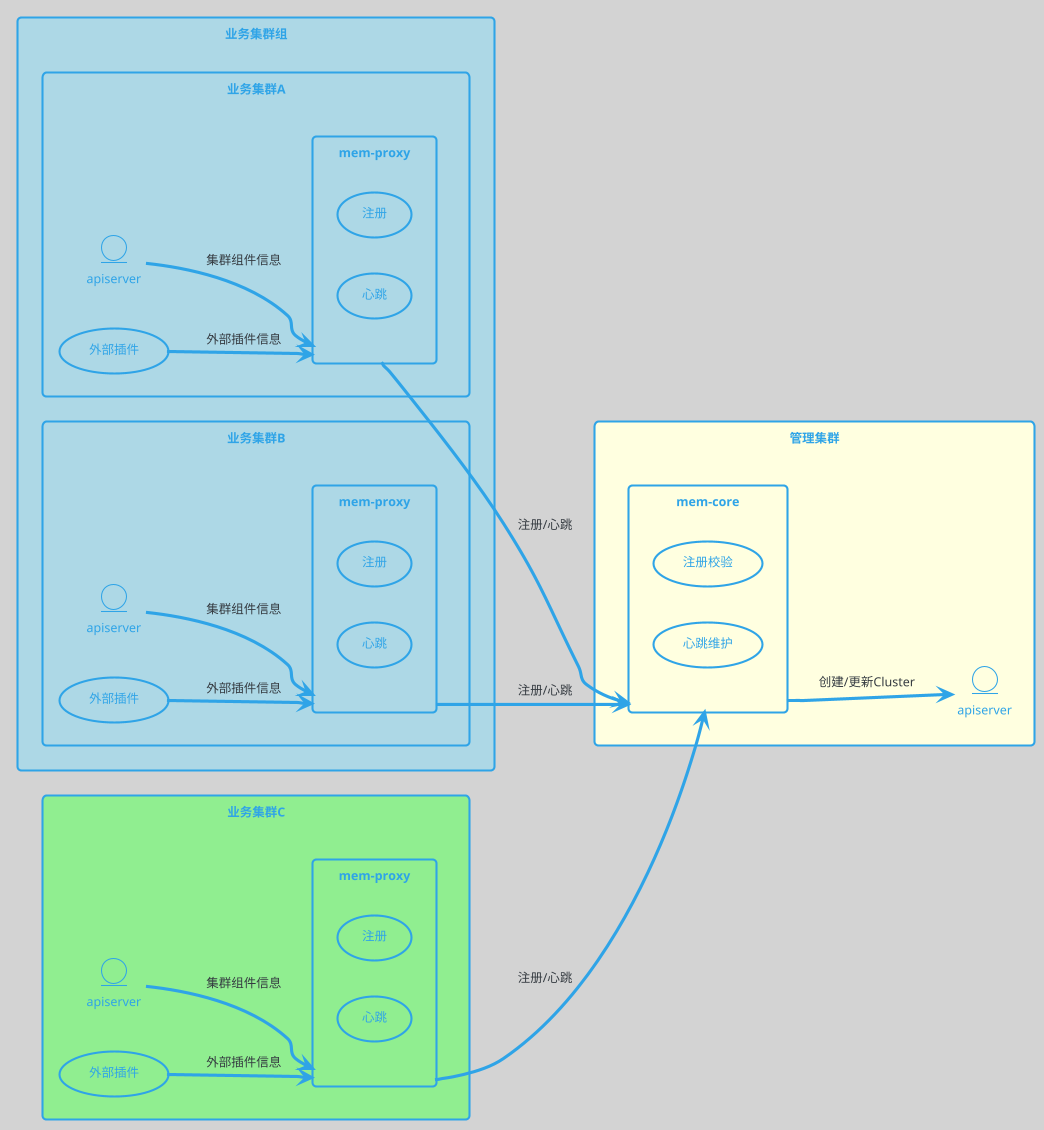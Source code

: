 @startuml
!theme cerulean-outline

skinparam backgroundcolor lightgrey

left to right direction

rectangle <size:12>管理集群</size> #lightyellow {
  rectangle "mem-core" as core {
    usecase (<size:12>注册校验</size>) as validateRegister
    usecase (<size:12>心跳维护</size>) as heartbeat
  }

  entity apiserver as apiserver
}

rectangle <size:12>业务集群组</size> #lightblue {
  rectangle <size:12>业务集群A</size> {
    rectangle <size:12>mem-proxy</size> as proxyA {
      usecase (<size:12>注册</size>) as registerA
      usecase (<size:12>心跳</size>) as heartbeatA
    }

    entity apiserver as apiserverA

    usecase (<size:12>外部插件</size>) as addonA

    addonA --> proxyA: <size:12>外部插件信息</size>
  }

  rectangle <size:12>业务集群B</size> {
    rectangle <size:12>mem-proxy</size> as proxyB {
      usecase (<size:12>注册</size>) as registerB
      usecase (<size:12>心跳</size>) as heartbeatB
    }

    entity apiserver as apiserverB

    usecase (<size:12>外部插件</size>) as addonB

    addonB --> proxyB: <size:12>外部插件信息</size>
  }
}

rectangle <size:12>业务集群C</size> #lightgreen {
  rectangle <size:12>mem-proxy</size> as proxyC {
    usecase (<size:12>注册</size>) as registerC
    usecase (<size:12>心跳</size>) as heartbeatC
  }

  entity apiserver as apiserverC
  usecase (<size:12>外部插件</size>) as addonC

  addonC --> proxyC: <size:12>外部插件信息</size>
}



proxyA --> core: <size:12>注册/心跳</size>
proxyB --> core: <size:12>注册/心跳</size>
proxyC --> core: <size:12>注册/心跳</size>

apiserverA --> proxyA: <size:12>集群组件信息</size>
apiserverB --> proxyB: <size:12>集群组件信息</size>
apiserverC --> proxyC: <size:12>集群组件信息</size>

core --> apiserver: <size:12>创建/更新Cluster</size>
@enduml